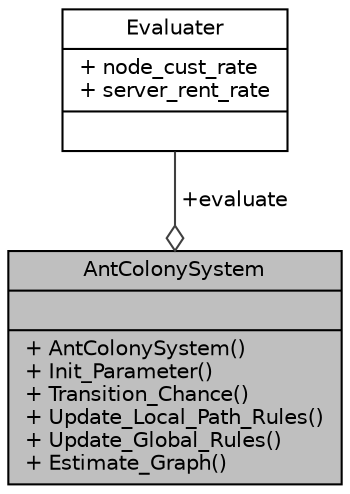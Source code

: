 digraph "AntColonySystem"
{
  edge [fontname="Helvetica",fontsize="10",labelfontname="Helvetica",labelfontsize="10"];
  node [fontname="Helvetica",fontsize="10",shape=record];
  Node1 [label="{AntColonySystem\n||+ AntColonySystem()\l+ Init_Parameter()\l+ Transition_Chance()\l+ Update_Local_Path_Rules()\l+ Update_Global_Rules()\l+ Estimate_Graph()\l}",height=0.2,width=0.4,color="black", fillcolor="grey75", style="filled", fontcolor="black"];
  Node2 -> Node1 [color="grey25",fontsize="10",style="solid",label=" +evaluate" ,arrowhead="odiamond",fontname="Helvetica"];
  Node2 [label="{Evaluater\n|+ node_cust_rate\l+ server_rent_rate\l|}",height=0.2,width=0.4,color="black", fillcolor="white", style="filled",URL="$struct_evaluater.html",tooltip="图的评估结构体 "];
}
